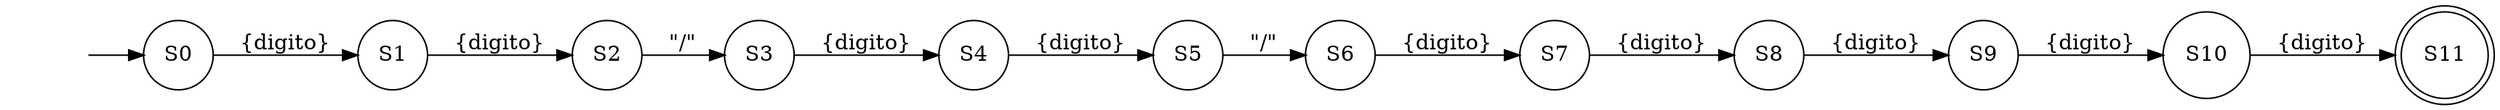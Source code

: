 digraph automata {
rankdir=LR
ini [shape="none" label=""]
S0[shape="circle"];
S1[shape="circle"];
S2[shape="circle"];
S3[shape="circle"];
S4[shape="circle"];
S5[shape="circle"];
S6[shape="circle"];
S7[shape="circle"];
S8[shape="circle"];
S9[shape="circle"];
S10[shape="circle"];
S11[shape="doublecircle"];

ini->S0;
S0->S1[label="{digito}"];
S1->S2[label="{digito}"];
S2->S3[label="\"/\""];
S3->S4[label="{digito}"];
S4->S5[label="{digito}"];
S5->S6[label="\"/\""];
S6->S7[label="{digito}"];
S7->S8[label="{digito}"];
S8->S9[label="{digito}"];
S9->S10[label="{digito}"];
S10->S11[label="{digito}"]
}